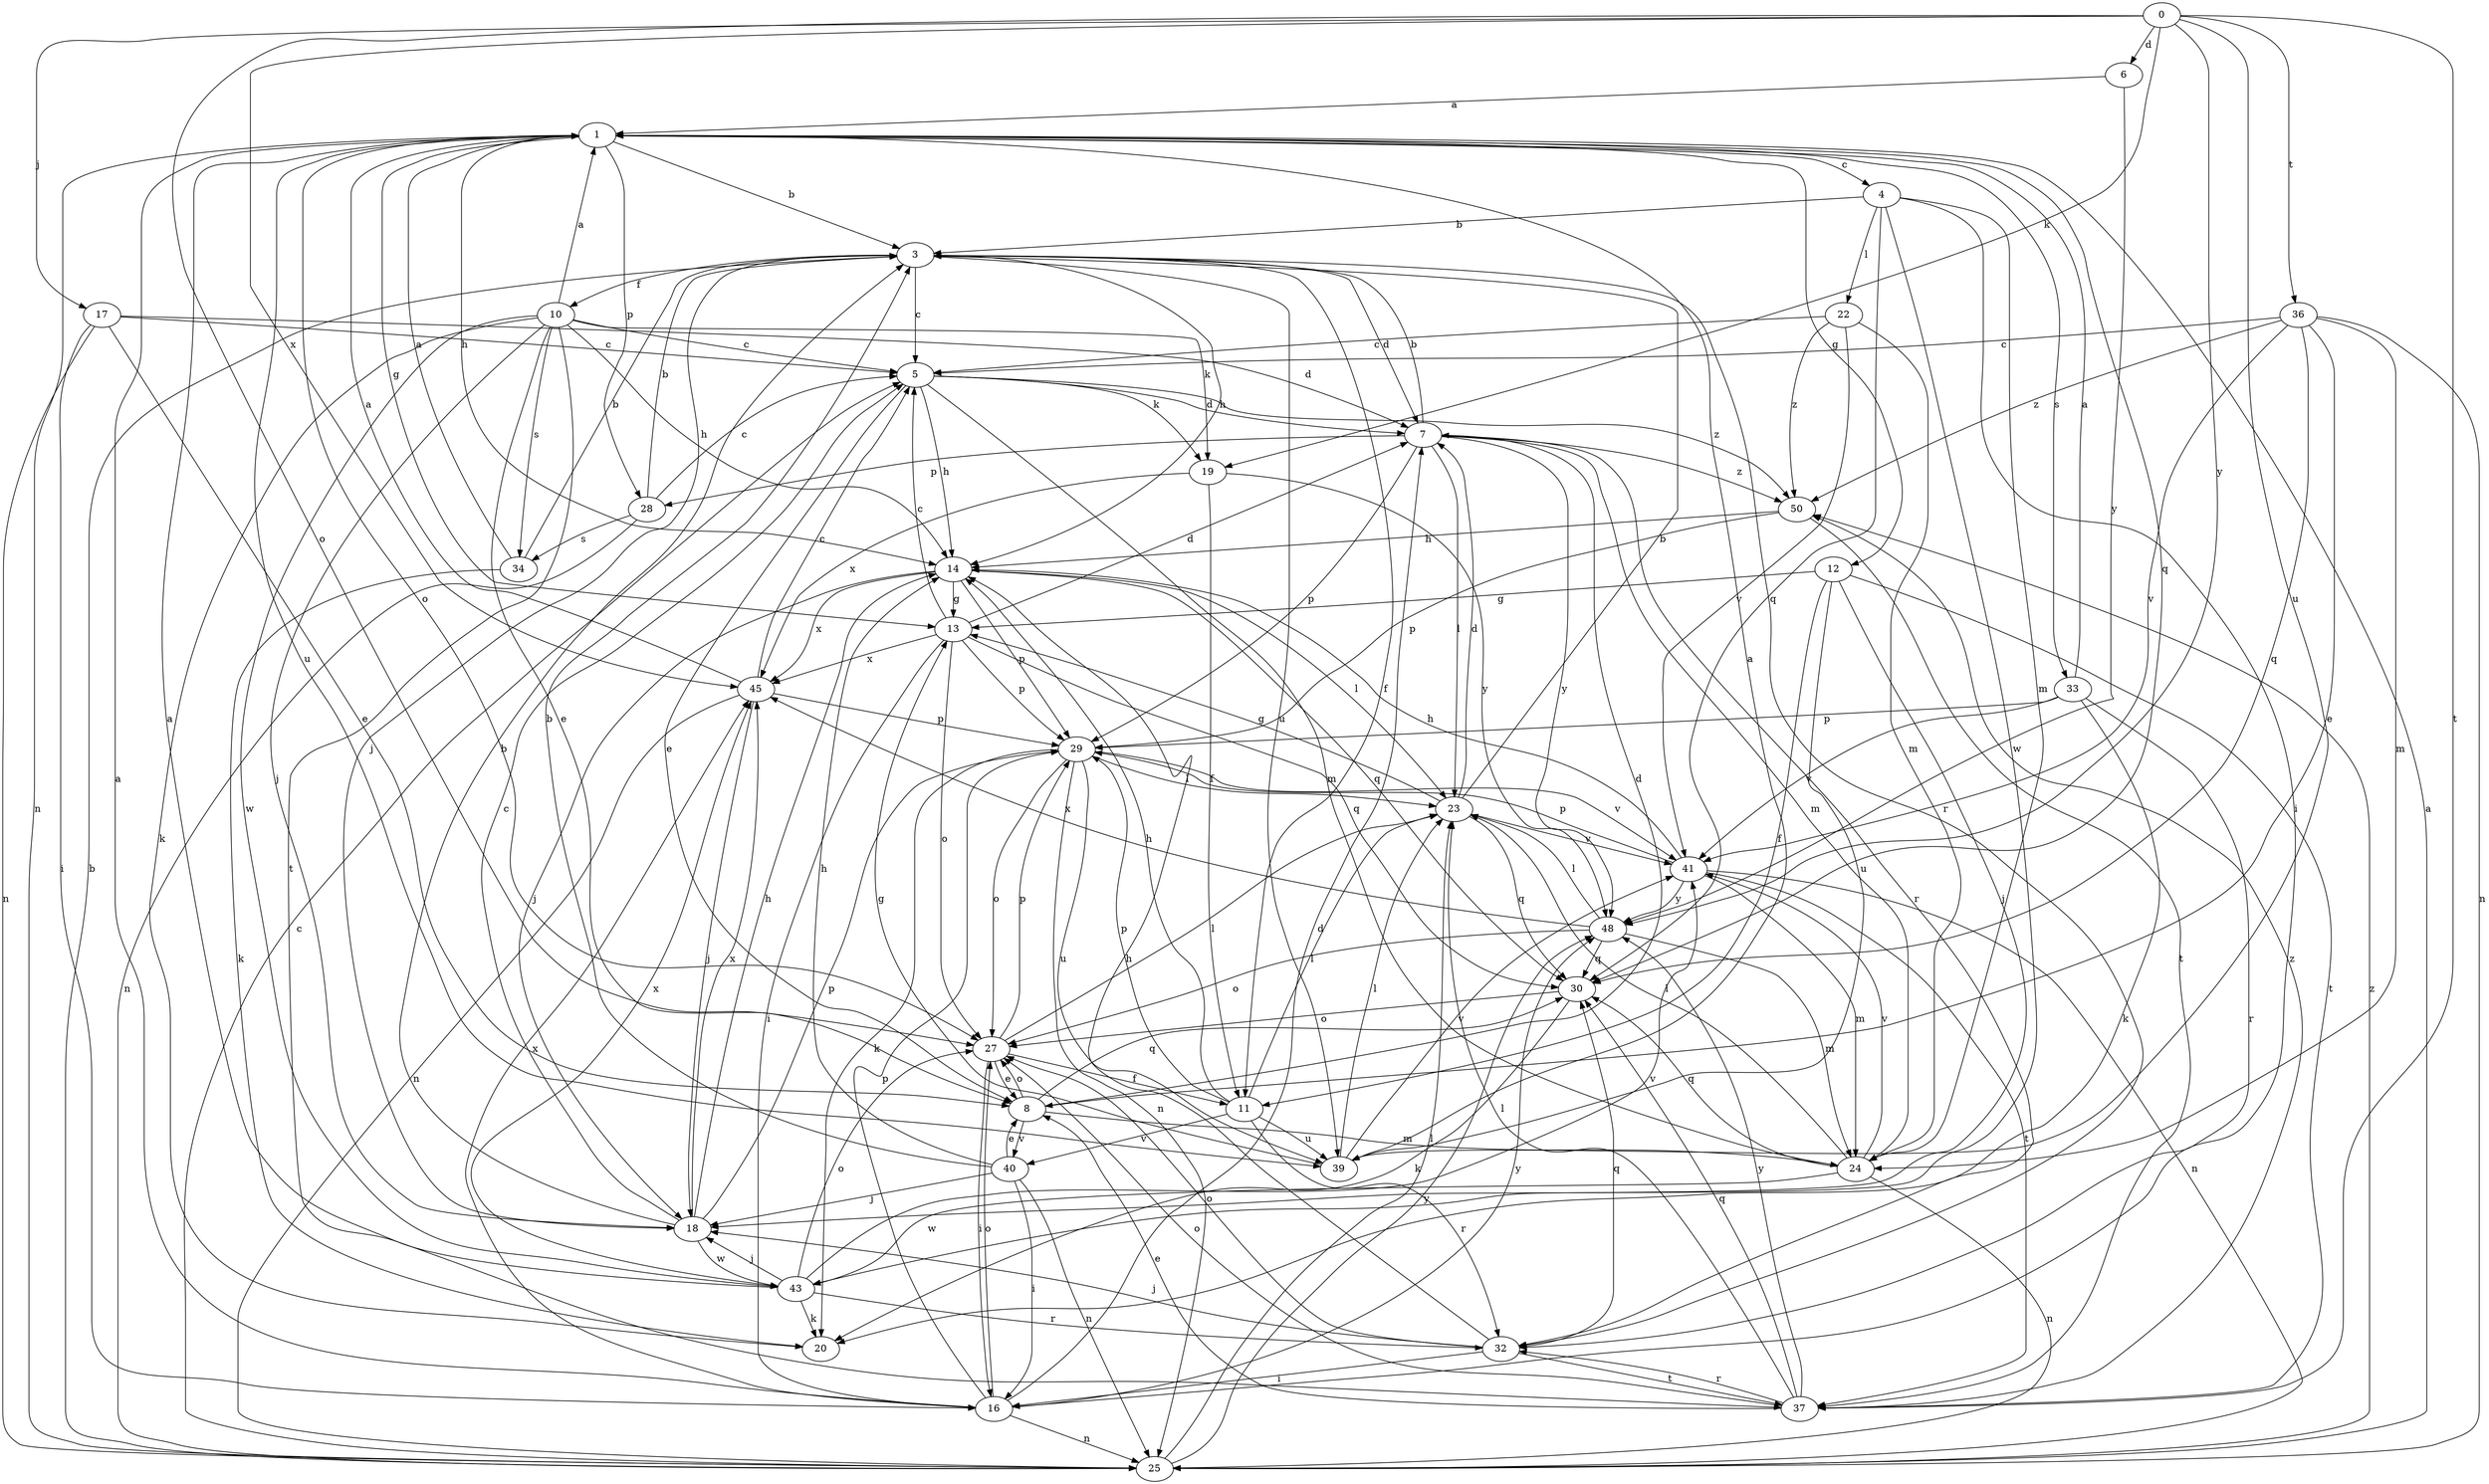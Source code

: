 strict digraph  {
0;
1;
3;
4;
5;
6;
7;
8;
10;
11;
12;
13;
14;
16;
17;
18;
19;
20;
22;
23;
24;
25;
27;
28;
29;
30;
32;
33;
34;
36;
37;
39;
40;
41;
43;
45;
48;
50;
0 -> 6  [label=d];
0 -> 17  [label=j];
0 -> 19  [label=k];
0 -> 27  [label=o];
0 -> 36  [label=t];
0 -> 37  [label=t];
0 -> 39  [label=u];
0 -> 45  [label=x];
0 -> 48  [label=y];
1 -> 3  [label=b];
1 -> 4  [label=c];
1 -> 12  [label=g];
1 -> 13  [label=g];
1 -> 14  [label=h];
1 -> 25  [label=n];
1 -> 27  [label=o];
1 -> 28  [label=p];
1 -> 30  [label=q];
1 -> 33  [label=s];
1 -> 39  [label=u];
3 -> 5  [label=c];
3 -> 7  [label=d];
3 -> 10  [label=f];
3 -> 11  [label=f];
3 -> 14  [label=h];
3 -> 18  [label=j];
3 -> 32  [label=r];
3 -> 39  [label=u];
4 -> 3  [label=b];
4 -> 16  [label=i];
4 -> 22  [label=l];
4 -> 24  [label=m];
4 -> 30  [label=q];
4 -> 43  [label=w];
5 -> 7  [label=d];
5 -> 8  [label=e];
5 -> 14  [label=h];
5 -> 19  [label=k];
5 -> 24  [label=m];
5 -> 50  [label=z];
6 -> 1  [label=a];
6 -> 48  [label=y];
7 -> 3  [label=b];
7 -> 23  [label=l];
7 -> 24  [label=m];
7 -> 28  [label=p];
7 -> 29  [label=p];
7 -> 32  [label=r];
7 -> 48  [label=y];
7 -> 50  [label=z];
8 -> 7  [label=d];
8 -> 24  [label=m];
8 -> 27  [label=o];
8 -> 30  [label=q];
8 -> 40  [label=v];
10 -> 1  [label=a];
10 -> 5  [label=c];
10 -> 8  [label=e];
10 -> 14  [label=h];
10 -> 18  [label=j];
10 -> 19  [label=k];
10 -> 20  [label=k];
10 -> 34  [label=s];
10 -> 37  [label=t];
10 -> 43  [label=w];
11 -> 14  [label=h];
11 -> 23  [label=l];
11 -> 29  [label=p];
11 -> 32  [label=r];
11 -> 39  [label=u];
11 -> 40  [label=v];
12 -> 11  [label=f];
12 -> 13  [label=g];
12 -> 18  [label=j];
12 -> 37  [label=t];
12 -> 39  [label=u];
13 -> 5  [label=c];
13 -> 7  [label=d];
13 -> 16  [label=i];
13 -> 27  [label=o];
13 -> 29  [label=p];
13 -> 30  [label=q];
13 -> 45  [label=x];
14 -> 13  [label=g];
14 -> 18  [label=j];
14 -> 23  [label=l];
14 -> 29  [label=p];
14 -> 30  [label=q];
14 -> 45  [label=x];
16 -> 1  [label=a];
16 -> 7  [label=d];
16 -> 25  [label=n];
16 -> 27  [label=o];
16 -> 29  [label=p];
16 -> 45  [label=x];
16 -> 48  [label=y];
17 -> 5  [label=c];
17 -> 7  [label=d];
17 -> 8  [label=e];
17 -> 16  [label=i];
17 -> 25  [label=n];
18 -> 3  [label=b];
18 -> 5  [label=c];
18 -> 14  [label=h];
18 -> 29  [label=p];
18 -> 43  [label=w];
18 -> 45  [label=x];
19 -> 11  [label=f];
19 -> 45  [label=x];
19 -> 48  [label=y];
22 -> 5  [label=c];
22 -> 24  [label=m];
22 -> 41  [label=v];
22 -> 50  [label=z];
23 -> 3  [label=b];
23 -> 7  [label=d];
23 -> 13  [label=g];
23 -> 30  [label=q];
23 -> 41  [label=v];
24 -> 23  [label=l];
24 -> 25  [label=n];
24 -> 30  [label=q];
24 -> 41  [label=v];
24 -> 43  [label=w];
25 -> 1  [label=a];
25 -> 3  [label=b];
25 -> 5  [label=c];
25 -> 23  [label=l];
25 -> 48  [label=y];
25 -> 50  [label=z];
27 -> 8  [label=e];
27 -> 11  [label=f];
27 -> 16  [label=i];
27 -> 23  [label=l];
27 -> 29  [label=p];
28 -> 3  [label=b];
28 -> 5  [label=c];
28 -> 25  [label=n];
28 -> 34  [label=s];
29 -> 20  [label=k];
29 -> 23  [label=l];
29 -> 25  [label=n];
29 -> 27  [label=o];
29 -> 39  [label=u];
29 -> 41  [label=v];
30 -> 20  [label=k];
30 -> 27  [label=o];
32 -> 14  [label=h];
32 -> 16  [label=i];
32 -> 18  [label=j];
32 -> 27  [label=o];
32 -> 30  [label=q];
32 -> 37  [label=t];
33 -> 1  [label=a];
33 -> 20  [label=k];
33 -> 29  [label=p];
33 -> 32  [label=r];
33 -> 41  [label=v];
34 -> 1  [label=a];
34 -> 3  [label=b];
34 -> 20  [label=k];
36 -> 5  [label=c];
36 -> 8  [label=e];
36 -> 24  [label=m];
36 -> 25  [label=n];
36 -> 30  [label=q];
36 -> 41  [label=v];
36 -> 50  [label=z];
37 -> 8  [label=e];
37 -> 23  [label=l];
37 -> 27  [label=o];
37 -> 30  [label=q];
37 -> 32  [label=r];
37 -> 48  [label=y];
37 -> 50  [label=z];
39 -> 1  [label=a];
39 -> 13  [label=g];
39 -> 23  [label=l];
39 -> 41  [label=v];
40 -> 3  [label=b];
40 -> 8  [label=e];
40 -> 14  [label=h];
40 -> 16  [label=i];
40 -> 18  [label=j];
40 -> 25  [label=n];
41 -> 14  [label=h];
41 -> 24  [label=m];
41 -> 25  [label=n];
41 -> 29  [label=p];
41 -> 37  [label=t];
41 -> 48  [label=y];
43 -> 1  [label=a];
43 -> 18  [label=j];
43 -> 20  [label=k];
43 -> 27  [label=o];
43 -> 32  [label=r];
43 -> 41  [label=v];
43 -> 45  [label=x];
45 -> 1  [label=a];
45 -> 5  [label=c];
45 -> 18  [label=j];
45 -> 25  [label=n];
45 -> 29  [label=p];
48 -> 23  [label=l];
48 -> 24  [label=m];
48 -> 27  [label=o];
48 -> 30  [label=q];
48 -> 45  [label=x];
50 -> 14  [label=h];
50 -> 29  [label=p];
50 -> 37  [label=t];
}
